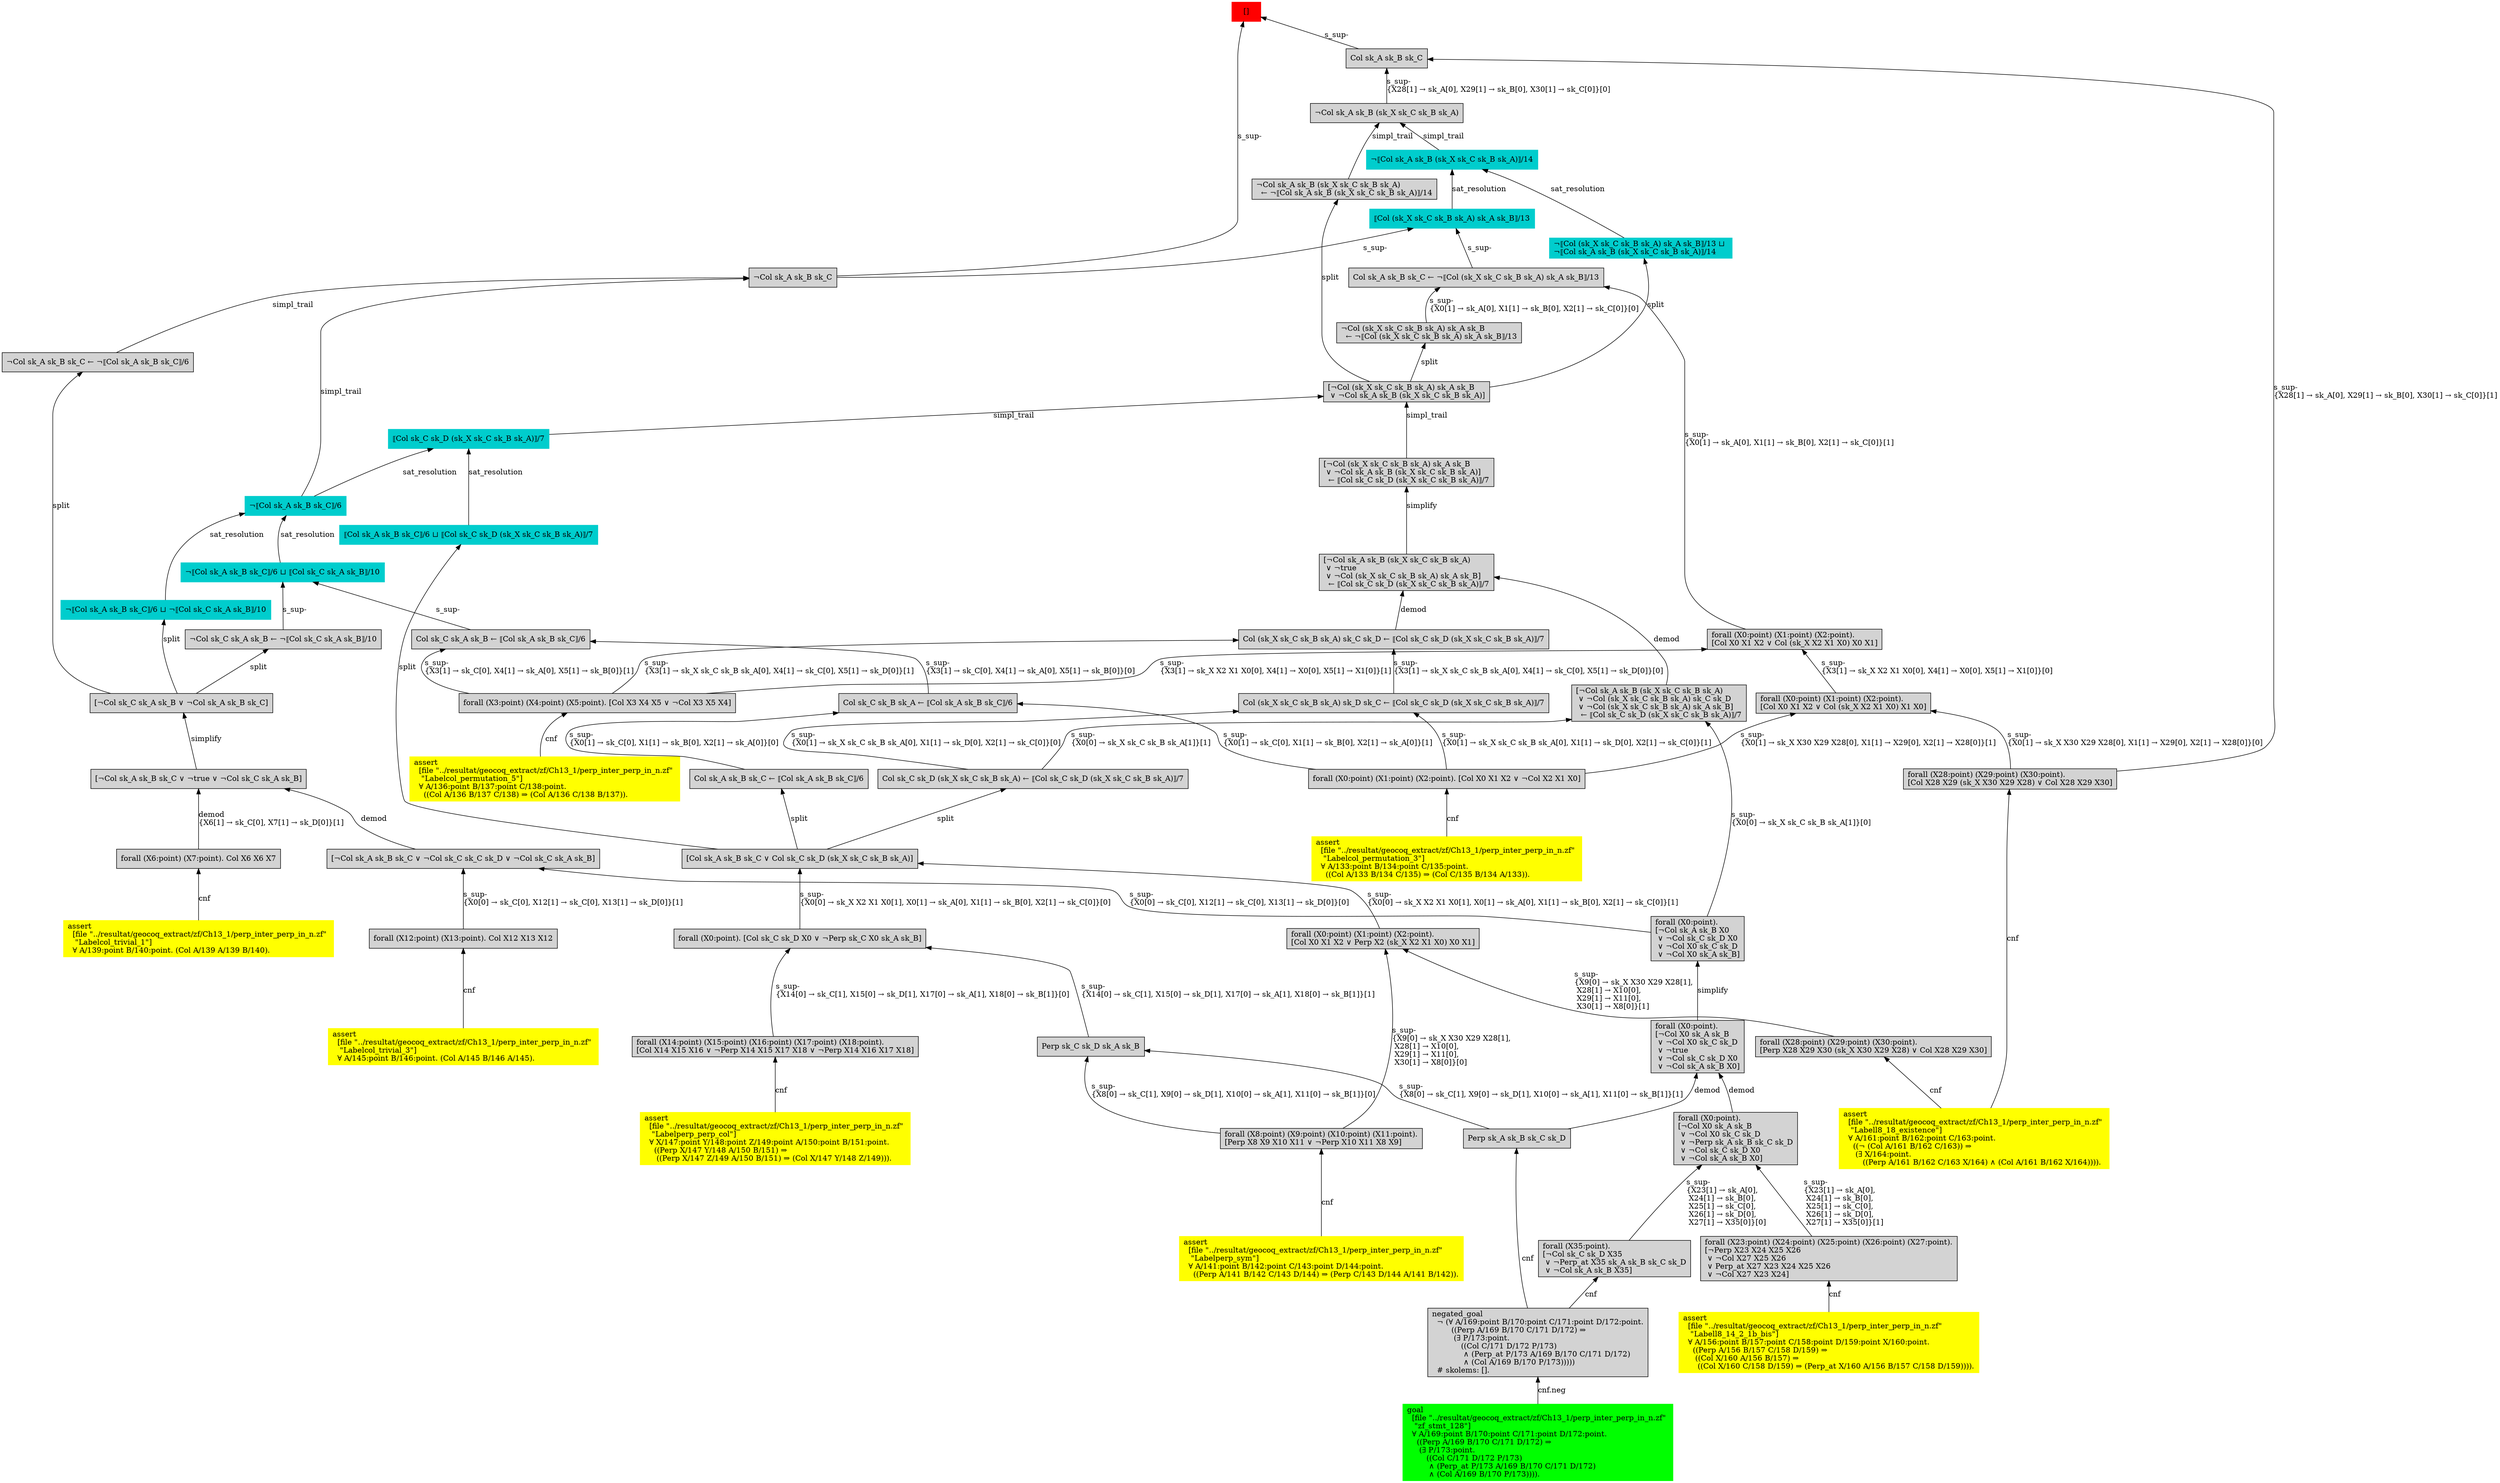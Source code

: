 digraph "unsat_graph" {
  vertex_0 [color=red, label="[]", shape=box, style=filled];
  vertex_0 -> vertex_1 [label="s_sup-\l", dir="back"];
  vertex_1 [shape=box, label="¬Col sk_A sk_B sk_C\l", style=filled];
  vertex_1 -> vertex_2 [label="simpl_trail", dir="back"];
  vertex_2 [color=cyan3, shape=box, label="¬⟦Col sk_A sk_B sk_C⟧/6\l", style=filled];
  vertex_2 -> vertex_3 [label="sat_resolution", dir="back"];
  vertex_3 [color=cyan3, shape=box, label="¬⟦Col sk_A sk_B sk_C⟧/6 ⊔ ¬⟦Col sk_C sk_A sk_B⟧/10\l", style=filled];
  vertex_3 -> vertex_4 [label="split", dir="back"];
  vertex_4 [shape=box, label="[¬Col sk_C sk_A sk_B ∨ ¬Col sk_A sk_B sk_C]\l", style=filled];
  vertex_4 -> vertex_5 [label="simplify", dir="back"];
  vertex_5 [shape=box, label="[¬Col sk_A sk_B sk_C ∨ ¬true ∨ ¬Col sk_C sk_A sk_B]\l", style=filled];
  vertex_5 -> vertex_6 [label="demod\l\{X6[1] → sk_C[0], X7[1] → sk_D[0]\}[1]\l", dir="back"];
  vertex_6 [shape=box, label="forall (X6:point) (X7:point). Col X6 X6 X7\l", style=filled];
  vertex_6 -> vertex_7 [label="cnf", dir="back"];
  vertex_7 [color=yellow, shape=box, label="assert\l  [file \"../resultat/geocoq_extract/zf/Ch13_1/perp_inter_perp_in_n.zf\" \l   \"Labelcol_trivial_1\"]\l  ∀ A/139:point B/140:point. (Col A/139 A/139 B/140).\l", style=filled];
  vertex_5 -> vertex_8 [label="demod", dir="back"];
  vertex_8 [shape=box, label="[¬Col sk_A sk_B sk_C ∨ ¬Col sk_C sk_C sk_D ∨ ¬Col sk_C sk_A sk_B]\l", style=filled];
  vertex_8 -> vertex_9 [label="s_sup-\l\{X0[0] → sk_C[0], X12[1] → sk_C[0], X13[1] → sk_D[0]\}[0]\l", dir="back"];
  vertex_9 [shape=box, label="forall (X0:point).\l[¬Col sk_A sk_B X0\l ∨ ¬Col sk_C sk_D X0\l ∨ ¬Col X0 sk_C sk_D\l ∨ ¬Col X0 sk_A sk_B]\l", style=filled];
  vertex_9 -> vertex_10 [label="simplify", dir="back"];
  vertex_10 [shape=box, label="forall (X0:point).\l[¬Col X0 sk_A sk_B\l ∨ ¬Col X0 sk_C sk_D\l ∨ ¬true\l ∨ ¬Col sk_C sk_D X0\l ∨ ¬Col sk_A sk_B X0]\l", style=filled];
  vertex_10 -> vertex_11 [label="demod", dir="back"];
  vertex_11 [shape=box, label="Perp sk_A sk_B sk_C sk_D\l", style=filled];
  vertex_11 -> vertex_12 [label="cnf", dir="back"];
  vertex_12 [shape=box, label="negated_goal\l  ¬ (∀ A/169:point B/170:point C/171:point D/172:point.\l        ((Perp A/169 B/170 C/171 D/172) ⇒\l         (∃ P/173:point.\l            ((Col C/171 D/172 P/173)\l             ∧ (Perp_at P/173 A/169 B/170 C/171 D/172)\l             ∧ (Col A/169 B/170 P/173)))))\l  # skolems: [].\l", style=filled];
  vertex_12 -> vertex_13 [label="cnf.neg", dir="back"];
  vertex_13 [color=green, shape=box, label="goal\l  [file \"../resultat/geocoq_extract/zf/Ch13_1/perp_inter_perp_in_n.zf\" \l   \"zf_stmt_128\"]\l  ∀ A/169:point B/170:point C/171:point D/172:point.\l    ((Perp A/169 B/170 C/171 D/172) ⇒\l     (∃ P/173:point.\l        ((Col C/171 D/172 P/173)\l         ∧ (Perp_at P/173 A/169 B/170 C/171 D/172)\l         ∧ (Col A/169 B/170 P/173)))).\l", style=filled];
  vertex_10 -> vertex_14 [label="demod", dir="back"];
  vertex_14 [shape=box, label="forall (X0:point).\l[¬Col X0 sk_A sk_B\l ∨ ¬Col X0 sk_C sk_D\l ∨ ¬Perp sk_A sk_B sk_C sk_D\l ∨ ¬Col sk_C sk_D X0\l ∨ ¬Col sk_A sk_B X0]\l", style=filled];
  vertex_14 -> vertex_15 [label="s_sup-\l\{X23[1] → sk_A[0], \l X24[1] → sk_B[0], \l X25[1] → sk_C[0], \l X26[1] → sk_D[0], \l X27[1] → X35[0]\}[0]\l", dir="back"];
  vertex_15 [shape=box, label="forall (X35:point).\l[¬Col sk_C sk_D X35\l ∨ ¬Perp_at X35 sk_A sk_B sk_C sk_D\l ∨ ¬Col sk_A sk_B X35]\l", style=filled];
  vertex_15 -> vertex_12 [label="cnf", dir="back"];
  vertex_14 -> vertex_16 [label="s_sup-\l\{X23[1] → sk_A[0], \l X24[1] → sk_B[0], \l X25[1] → sk_C[0], \l X26[1] → sk_D[0], \l X27[1] → X35[0]\}[1]\l", dir="back"];
  vertex_16 [shape=box, label="forall (X23:point) (X24:point) (X25:point) (X26:point) (X27:point).\l[¬Perp X23 X24 X25 X26\l ∨ ¬Col X27 X25 X26\l ∨ Perp_at X27 X23 X24 X25 X26\l ∨ ¬Col X27 X23 X24]\l", style=filled];
  vertex_16 -> vertex_17 [label="cnf", dir="back"];
  vertex_17 [color=yellow, shape=box, label="assert\l  [file \"../resultat/geocoq_extract/zf/Ch13_1/perp_inter_perp_in_n.zf\" \l   \"Labell8_14_2_1b_bis\"]\l  ∀ A/156:point B/157:point C/158:point D/159:point X/160:point.\l    ((Perp A/156 B/157 C/158 D/159) ⇒\l     ((Col X/160 A/156 B/157) ⇒\l      ((Col X/160 C/158 D/159) ⇒ (Perp_at X/160 A/156 B/157 C/158 D/159)))).\l", style=filled];
  vertex_8 -> vertex_18 [label="s_sup-\l\{X0[0] → sk_C[0], X12[1] → sk_C[0], X13[1] → sk_D[0]\}[1]\l", dir="back"];
  vertex_18 [shape=box, label="forall (X12:point) (X13:point). Col X12 X13 X12\l", style=filled];
  vertex_18 -> vertex_19 [label="cnf", dir="back"];
  vertex_19 [color=yellow, shape=box, label="assert\l  [file \"../resultat/geocoq_extract/zf/Ch13_1/perp_inter_perp_in_n.zf\" \l   \"Labelcol_trivial_3\"]\l  ∀ A/145:point B/146:point. (Col A/145 B/146 A/145).\l", style=filled];
  vertex_2 -> vertex_20 [label="sat_resolution", dir="back"];
  vertex_20 [color=cyan3, shape=box, label="¬⟦Col sk_A sk_B sk_C⟧/6 ⊔ ⟦Col sk_C sk_A sk_B⟧/10\l", style=filled];
  vertex_20 -> vertex_21 [label="s_sup-\l", dir="back"];
  vertex_21 [shape=box, label="¬Col sk_C sk_A sk_B ← ¬⟦Col sk_C sk_A sk_B⟧/10\l", style=filled];
  vertex_21 -> vertex_4 [label="split", dir="back"];
  vertex_20 -> vertex_22 [label="s_sup-\l", dir="back"];
  vertex_22 [shape=box, label="Col sk_C sk_A sk_B ← ⟦Col sk_A sk_B sk_C⟧/6\l", style=filled];
  vertex_22 -> vertex_23 [label="s_sup-\l\{X3[1] → sk_C[0], X4[1] → sk_A[0], X5[1] → sk_B[0]\}[1]\l", dir="back"];
  vertex_23 [shape=box, label="forall (X3:point) (X4:point) (X5:point). [Col X3 X4 X5 ∨ ¬Col X3 X5 X4]\l", style=filled];
  vertex_23 -> vertex_24 [label="cnf", dir="back"];
  vertex_24 [color=yellow, shape=box, label="assert\l  [file \"../resultat/geocoq_extract/zf/Ch13_1/perp_inter_perp_in_n.zf\" \l   \"Labelcol_permutation_5\"]\l  ∀ A/136:point B/137:point C/138:point.\l    ((Col A/136 B/137 C/138) ⇒ (Col A/136 C/138 B/137)).\l", style=filled];
  vertex_22 -> vertex_25 [label="s_sup-\l\{X3[1] → sk_C[0], X4[1] → sk_A[0], X5[1] → sk_B[0]\}[0]\l", dir="back"];
  vertex_25 [shape=box, label="Col sk_C sk_B sk_A ← ⟦Col sk_A sk_B sk_C⟧/6\l", style=filled];
  vertex_25 -> vertex_26 [label="s_sup-\l\{X0[1] → sk_C[0], X1[1] → sk_B[0], X2[1] → sk_A[0]\}[1]\l", dir="back"];
  vertex_26 [shape=box, label="forall (X0:point) (X1:point) (X2:point). [Col X0 X1 X2 ∨ ¬Col X2 X1 X0]\l", style=filled];
  vertex_26 -> vertex_27 [label="cnf", dir="back"];
  vertex_27 [color=yellow, shape=box, label="assert\l  [file \"../resultat/geocoq_extract/zf/Ch13_1/perp_inter_perp_in_n.zf\" \l   \"Labelcol_permutation_3\"]\l  ∀ A/133:point B/134:point C/135:point.\l    ((Col A/133 B/134 C/135) ⇒ (Col C/135 B/134 A/133)).\l", style=filled];
  vertex_25 -> vertex_28 [label="s_sup-\l\{X0[1] → sk_C[0], X1[1] → sk_B[0], X2[1] → sk_A[0]\}[0]\l", dir="back"];
  vertex_28 [shape=box, label="Col sk_A sk_B sk_C ← ⟦Col sk_A sk_B sk_C⟧/6\l", style=filled];
  vertex_28 -> vertex_29 [label="split", dir="back"];
  vertex_29 [shape=box, label="[Col sk_A sk_B sk_C ∨ Col sk_C sk_D (sk_X sk_C sk_B sk_A)]\l", style=filled];
  vertex_29 -> vertex_30 [label="s_sup-\l\{X0[0] → sk_X X2 X1 X0[1], X0[1] → sk_A[0], X1[1] → sk_B[0], X2[1] → sk_C[0]\}[0]\l", dir="back"];
  vertex_30 [shape=box, label="forall (X0:point). [Col sk_C sk_D X0 ∨ ¬Perp sk_C X0 sk_A sk_B]\l", style=filled];
  vertex_30 -> vertex_31 [label="s_sup-\l\{X14[0] → sk_C[1], X15[0] → sk_D[1], X17[0] → sk_A[1], X18[0] → sk_B[1]\}[0]\l", dir="back"];
  vertex_31 [shape=box, label="forall (X14:point) (X15:point) (X16:point) (X17:point) (X18:point).\l[Col X14 X15 X16 ∨ ¬Perp X14 X15 X17 X18 ∨ ¬Perp X14 X16 X17 X18]\l", style=filled];
  vertex_31 -> vertex_32 [label="cnf", dir="back"];
  vertex_32 [color=yellow, shape=box, label="assert\l  [file \"../resultat/geocoq_extract/zf/Ch13_1/perp_inter_perp_in_n.zf\" \l   \"Labelperp_perp_col\"]\l  ∀ X/147:point Y/148:point Z/149:point A/150:point B/151:point.\l    ((Perp X/147 Y/148 A/150 B/151) ⇒\l     ((Perp X/147 Z/149 A/150 B/151) ⇒ (Col X/147 Y/148 Z/149))).\l", style=filled];
  vertex_30 -> vertex_33 [label="s_sup-\l\{X14[0] → sk_C[1], X15[0] → sk_D[1], X17[0] → sk_A[1], X18[0] → sk_B[1]\}[1]\l", dir="back"];
  vertex_33 [shape=box, label="Perp sk_C sk_D sk_A sk_B\l", style=filled];
  vertex_33 -> vertex_34 [label="s_sup-\l\{X8[0] → sk_C[1], X9[0] → sk_D[1], X10[0] → sk_A[1], X11[0] → sk_B[1]\}[0]\l", dir="back"];
  vertex_34 [shape=box, label="forall (X8:point) (X9:point) (X10:point) (X11:point).\l[Perp X8 X9 X10 X11 ∨ ¬Perp X10 X11 X8 X9]\l", style=filled];
  vertex_34 -> vertex_35 [label="cnf", dir="back"];
  vertex_35 [color=yellow, shape=box, label="assert\l  [file \"../resultat/geocoq_extract/zf/Ch13_1/perp_inter_perp_in_n.zf\" \l   \"Labelperp_sym\"]\l  ∀ A/141:point B/142:point C/143:point D/144:point.\l    ((Perp A/141 B/142 C/143 D/144) ⇒ (Perp C/143 D/144 A/141 B/142)).\l", style=filled];
  vertex_33 -> vertex_11 [label="s_sup-\l\{X8[0] → sk_C[1], X9[0] → sk_D[1], X10[0] → sk_A[1], X11[0] → sk_B[1]\}[1]\l", dir="back"];
  vertex_29 -> vertex_36 [label="s_sup-\l\{X0[0] → sk_X X2 X1 X0[1], X0[1] → sk_A[0], X1[1] → sk_B[0], X2[1] → sk_C[0]\}[1]\l", dir="back"];
  vertex_36 [shape=box, label="forall (X0:point) (X1:point) (X2:point).\l[Col X0 X1 X2 ∨ Perp X2 (sk_X X2 X1 X0) X0 X1]\l", style=filled];
  vertex_36 -> vertex_34 [label="s_sup-\l\{X9[0] → sk_X X30 X29 X28[1], \l X28[1] → X10[0], \l X29[1] → X11[0], \l X30[1] → X8[0]\}[0]\l", dir="back"];
  vertex_36 -> vertex_37 [label="s_sup-\l\{X9[0] → sk_X X30 X29 X28[1], \l X28[1] → X10[0], \l X29[1] → X11[0], \l X30[1] → X8[0]\}[1]\l", dir="back"];
  vertex_37 [shape=box, label="forall (X28:point) (X29:point) (X30:point).\l[Perp X28 X29 X30 (sk_X X30 X29 X28) ∨ Col X28 X29 X30]\l", style=filled];
  vertex_37 -> vertex_38 [label="cnf", dir="back"];
  vertex_38 [color=yellow, shape=box, label="assert\l  [file \"../resultat/geocoq_extract/zf/Ch13_1/perp_inter_perp_in_n.zf\" \l   \"Labell8_18_existence\"]\l  ∀ A/161:point B/162:point C/163:point.\l    ((¬ (Col A/161 B/162 C/163)) ⇒\l     (∃ X/164:point.\l        ((Perp A/161 B/162 C/163 X/164) ∧ (Col A/161 B/162 X/164)))).\l", style=filled];
  vertex_1 -> vertex_39 [label="simpl_trail", dir="back"];
  vertex_39 [shape=box, label="¬Col sk_A sk_B sk_C ← ¬⟦Col sk_A sk_B sk_C⟧/6\l", style=filled];
  vertex_39 -> vertex_4 [label="split", dir="back"];
  vertex_0 -> vertex_40 [label="s_sup-\l", dir="back"];
  vertex_40 [shape=box, label="Col sk_A sk_B sk_C\l", style=filled];
  vertex_40 -> vertex_41 [label="s_sup-\l\{X28[1] → sk_A[0], X29[1] → sk_B[0], X30[1] → sk_C[0]\}[0]\l", dir="back"];
  vertex_41 [shape=box, label="¬Col sk_A sk_B (sk_X sk_C sk_B sk_A)\l", style=filled];
  vertex_41 -> vertex_42 [label="simpl_trail", dir="back"];
  vertex_42 [color=cyan3, shape=box, label="¬⟦Col sk_A sk_B (sk_X sk_C sk_B sk_A)⟧/14\l", style=filled];
  vertex_42 -> vertex_43 [label="sat_resolution", dir="back"];
  vertex_43 [color=cyan3, shape=box, label="⟦Col (sk_X sk_C sk_B sk_A) sk_A sk_B⟧/13\l", style=filled];
  vertex_43 -> vertex_1 [label="s_sup-\l", dir="back"];
  vertex_43 -> vertex_44 [label="s_sup-\l", dir="back"];
  vertex_44 [shape=box, label="Col sk_A sk_B sk_C ← ¬⟦Col (sk_X sk_C sk_B sk_A) sk_A sk_B⟧/13\l", style=filled];
  vertex_44 -> vertex_45 [label="s_sup-\l\{X0[1] → sk_A[0], X1[1] → sk_B[0], X2[1] → sk_C[0]\}[0]\l", dir="back"];
  vertex_45 [shape=box, label="¬Col (sk_X sk_C sk_B sk_A) sk_A sk_B\l  ← ¬⟦Col (sk_X sk_C sk_B sk_A) sk_A sk_B⟧/13\l", style=filled];
  vertex_45 -> vertex_46 [label="split", dir="back"];
  vertex_46 [shape=box, label="[¬Col (sk_X sk_C sk_B sk_A) sk_A sk_B\l ∨ ¬Col sk_A sk_B (sk_X sk_C sk_B sk_A)]\l", style=filled];
  vertex_46 -> vertex_47 [label="simpl_trail", dir="back"];
  vertex_47 [color=cyan3, shape=box, label="⟦Col sk_C sk_D (sk_X sk_C sk_B sk_A)⟧/7\l", style=filled];
  vertex_47 -> vertex_2 [label="sat_resolution", dir="back"];
  vertex_47 -> vertex_48 [label="sat_resolution", dir="back"];
  vertex_48 [color=cyan3, shape=box, label="⟦Col sk_A sk_B sk_C⟧/6 ⊔ ⟦Col sk_C sk_D (sk_X sk_C sk_B sk_A)⟧/7\l", style=filled];
  vertex_48 -> vertex_29 [label="split", dir="back"];
  vertex_46 -> vertex_49 [label="simpl_trail", dir="back"];
  vertex_49 [shape=box, label="[¬Col (sk_X sk_C sk_B sk_A) sk_A sk_B\l ∨ ¬Col sk_A sk_B (sk_X sk_C sk_B sk_A)]\l  ← ⟦Col sk_C sk_D (sk_X sk_C sk_B sk_A)⟧/7\l", style=filled];
  vertex_49 -> vertex_50 [label="simplify", dir="back"];
  vertex_50 [shape=box, label="[¬Col sk_A sk_B (sk_X sk_C sk_B sk_A)\l ∨ ¬true\l ∨ ¬Col (sk_X sk_C sk_B sk_A) sk_A sk_B]\l  ← ⟦Col sk_C sk_D (sk_X sk_C sk_B sk_A)⟧/7\l", style=filled];
  vertex_50 -> vertex_51 [label="demod", dir="back"];
  vertex_51 [shape=box, label="Col (sk_X sk_C sk_B sk_A) sk_C sk_D ← ⟦Col sk_C sk_D (sk_X sk_C sk_B sk_A)⟧/7\l", style=filled];
  vertex_51 -> vertex_23 [label="s_sup-\l\{X3[1] → sk_X sk_C sk_B sk_A[0], X4[1] → sk_C[0], X5[1] → sk_D[0]\}[1]\l", dir="back"];
  vertex_51 -> vertex_52 [label="s_sup-\l\{X3[1] → sk_X sk_C sk_B sk_A[0], X4[1] → sk_C[0], X5[1] → sk_D[0]\}[0]\l", dir="back"];
  vertex_52 [shape=box, label="Col (sk_X sk_C sk_B sk_A) sk_D sk_C ← ⟦Col sk_C sk_D (sk_X sk_C sk_B sk_A)⟧/7\l", style=filled];
  vertex_52 -> vertex_26 [label="s_sup-\l\{X0[1] → sk_X sk_C sk_B sk_A[0], X1[1] → sk_D[0], X2[1] → sk_C[0]\}[1]\l", dir="back"];
  vertex_52 -> vertex_53 [label="s_sup-\l\{X0[1] → sk_X sk_C sk_B sk_A[0], X1[1] → sk_D[0], X2[1] → sk_C[0]\}[0]\l", dir="back"];
  vertex_53 [shape=box, label="Col sk_C sk_D (sk_X sk_C sk_B sk_A) ← ⟦Col sk_C sk_D (sk_X sk_C sk_B sk_A)⟧/7\l", style=filled];
  vertex_53 -> vertex_29 [label="split", dir="back"];
  vertex_50 -> vertex_54 [label="demod", dir="back"];
  vertex_54 [shape=box, label="[¬Col sk_A sk_B (sk_X sk_C sk_B sk_A)\l ∨ ¬Col (sk_X sk_C sk_B sk_A) sk_C sk_D\l ∨ ¬Col (sk_X sk_C sk_B sk_A) sk_A sk_B]\l  ← ⟦Col sk_C sk_D (sk_X sk_C sk_B sk_A)⟧/7\l", style=filled];
  vertex_54 -> vertex_9 [label="s_sup-\l\{X0[0] → sk_X sk_C sk_B sk_A[1]\}[0]\l", dir="back"];
  vertex_54 -> vertex_53 [label="s_sup-\l\{X0[0] → sk_X sk_C sk_B sk_A[1]\}[1]\l", dir="back"];
  vertex_44 -> vertex_55 [label="s_sup-\l\{X0[1] → sk_A[0], X1[1] → sk_B[0], X2[1] → sk_C[0]\}[1]\l", dir="back"];
  vertex_55 [shape=box, label="forall (X0:point) (X1:point) (X2:point).\l[Col X0 X1 X2 ∨ Col (sk_X X2 X1 X0) X0 X1]\l", style=filled];
  vertex_55 -> vertex_23 [label="s_sup-\l\{X3[1] → sk_X X2 X1 X0[0], X4[1] → X0[0], X5[1] → X1[0]\}[1]\l", dir="back"];
  vertex_55 -> vertex_56 [label="s_sup-\l\{X3[1] → sk_X X2 X1 X0[0], X4[1] → X0[0], X5[1] → X1[0]\}[0]\l", dir="back"];
  vertex_56 [shape=box, label="forall (X0:point) (X1:point) (X2:point).\l[Col X0 X1 X2 ∨ Col (sk_X X2 X1 X0) X1 X0]\l", style=filled];
  vertex_56 -> vertex_26 [label="s_sup-\l\{X0[1] → sk_X X30 X29 X28[0], X1[1] → X29[0], X2[1] → X28[0]\}[1]\l", dir="back"];
  vertex_56 -> vertex_57 [label="s_sup-\l\{X0[1] → sk_X X30 X29 X28[0], X1[1] → X29[0], X2[1] → X28[0]\}[0]\l", dir="back"];
  vertex_57 [shape=box, label="forall (X28:point) (X29:point) (X30:point).\l[Col X28 X29 (sk_X X30 X29 X28) ∨ Col X28 X29 X30]\l", style=filled];
  vertex_57 -> vertex_38 [label="cnf", dir="back"];
  vertex_42 -> vertex_58 [label="sat_resolution", dir="back"];
  vertex_58 [color=cyan3, shape=box, label="¬⟦Col (sk_X sk_C sk_B sk_A) sk_A sk_B⟧/13 ⊔ \l¬⟦Col sk_A sk_B (sk_X sk_C sk_B sk_A)⟧/14\l", style=filled];
  vertex_58 -> vertex_46 [label="split", dir="back"];
  vertex_41 -> vertex_59 [label="simpl_trail", dir="back"];
  vertex_59 [shape=box, label="¬Col sk_A sk_B (sk_X sk_C sk_B sk_A)\l  ← ¬⟦Col sk_A sk_B (sk_X sk_C sk_B sk_A)⟧/14\l", style=filled];
  vertex_59 -> vertex_46 [label="split", dir="back"];
  vertex_40 -> vertex_57 [label="s_sup-\l\{X28[1] → sk_A[0], X29[1] → sk_B[0], X30[1] → sk_C[0]\}[1]\l", dir="back"];
  }


